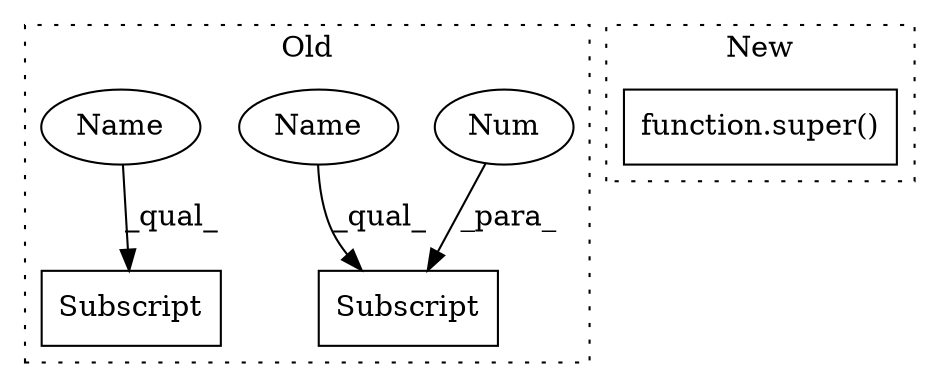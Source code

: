 digraph G {
subgraph cluster0 {
1 [label="Subscript" a="63" s="10221,0" l="14,0" shape="box"];
3 [label="Num" a="76" s="10233" l="1" shape="ellipse"];
4 [label="Subscript" a="63" s="9911,0" l="14,0" shape="box"];
5 [label="Name" a="87" s="10221" l="11" shape="ellipse"];
6 [label="Name" a="87" s="9911" l="11" shape="ellipse"];
label = "Old";
style="dotted";
}
subgraph cluster1 {
2 [label="function.super()" a="75" s="8056" l="7" shape="box"];
label = "New";
style="dotted";
}
3 -> 1 [label="_para_"];
5 -> 1 [label="_qual_"];
6 -> 4 [label="_qual_"];
}